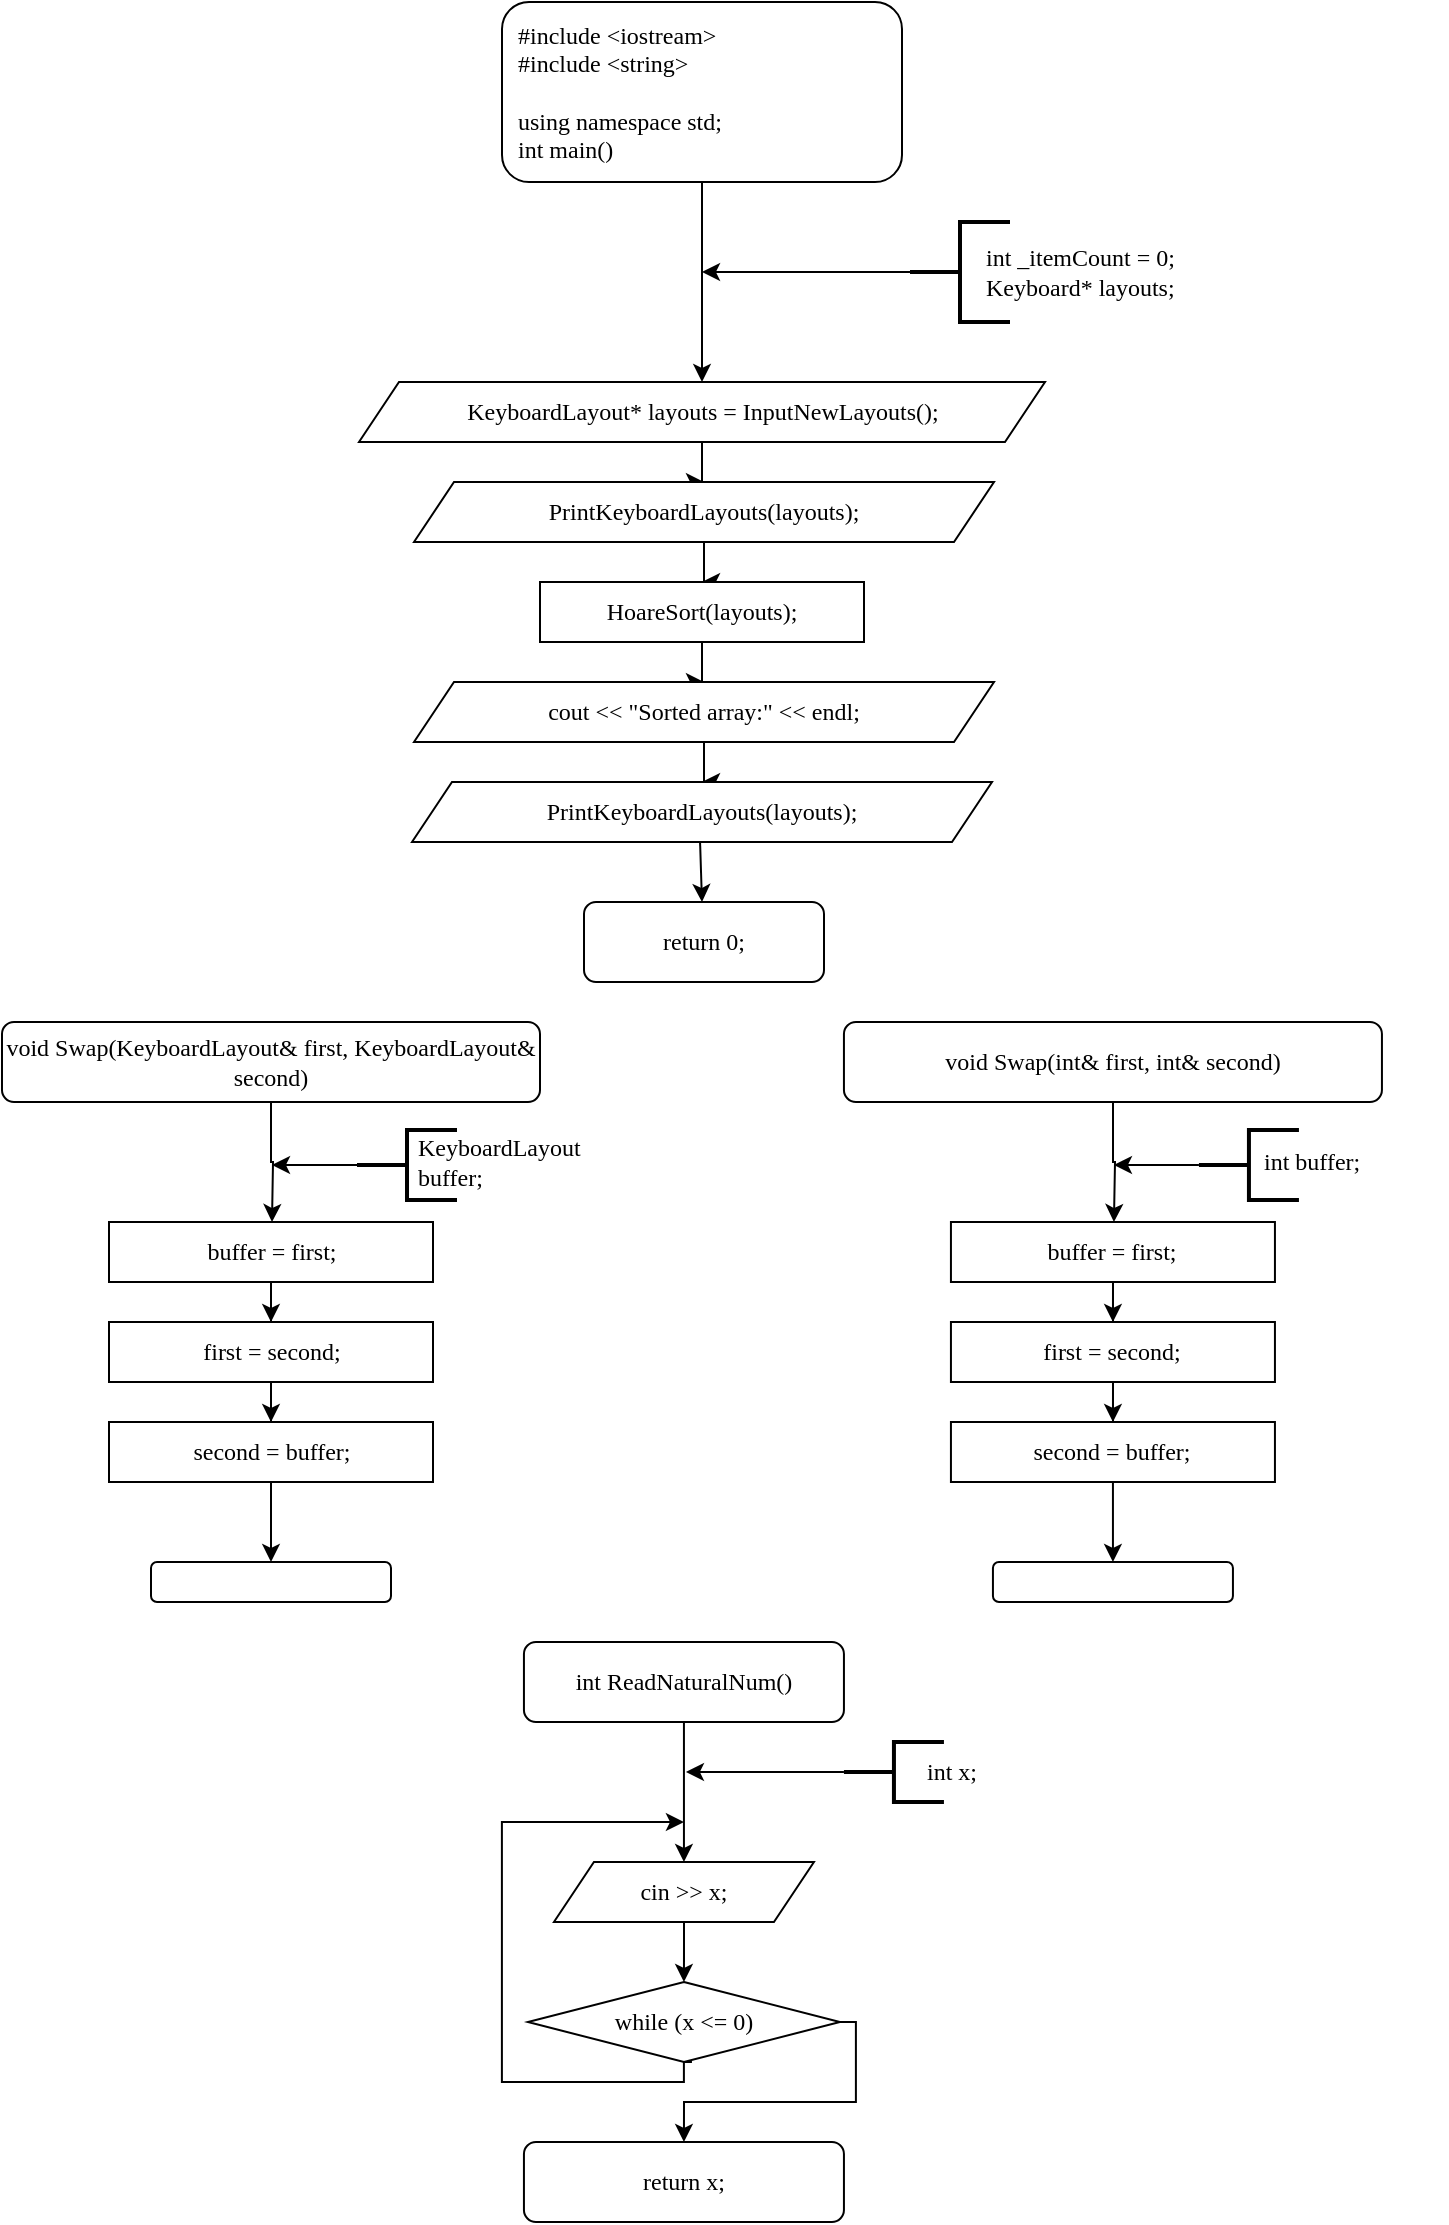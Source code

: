 <mxfile version="14.4.2" type="device"><diagram id="0QS-pEgFSgNulXyGRe4E" name="Страница 1"><mxGraphModel dx="1673" dy="979" grid="1" gridSize="10" guides="1" tooltips="1" connect="1" arrows="1" fold="1" page="1" pageScale="1" pageWidth="827" pageHeight="1169" math="0" shadow="0"><root><mxCell id="0"/><mxCell id="1" parent="0"/><mxCell id="Q2Lda1RXjKMyTTITvF6j-14" style="edgeStyle=orthogonalEdgeStyle;rounded=0;orthogonalLoop=1;jettySize=auto;html=1;entryX=0.5;entryY=0;entryDx=0;entryDy=0;" edge="1" parent="1" source="Q2Lda1RXjKMyTTITvF6j-1" target="Q2Lda1RXjKMyTTITvF6j-18"><mxGeometry relative="1" as="geometry"><mxPoint x="414" y="240" as="targetPoint"/></mxGeometry></mxCell><mxCell id="Q2Lda1RXjKMyTTITvF6j-1" value="&lt;div&gt;&amp;nbsp; #include &amp;lt;iostream&amp;gt;&lt;/div&gt;&lt;div&gt;&amp;nbsp; #include &amp;lt;string&amp;gt;&lt;/div&gt;&lt;div&gt;&lt;br&gt;&lt;/div&gt;&lt;div&gt;&amp;nbsp; using namespace std;&lt;/div&gt;&lt;div&gt;&amp;nbsp; int main()&lt;/div&gt;" style="rounded=1;whiteSpace=wrap;html=1;fontFamily=Consolas;align=left;" vertex="1" parent="1"><mxGeometry x="314" y="40" width="200" height="90" as="geometry"/></mxCell><mxCell id="Q2Lda1RXjKMyTTITvF6j-17" style="edgeStyle=orthogonalEdgeStyle;rounded=0;orthogonalLoop=1;jettySize=auto;html=1;fontFamily=Consolas;" edge="1" parent="1" source="Q2Lda1RXjKMyTTITvF6j-15"><mxGeometry relative="1" as="geometry"><mxPoint x="414" y="175" as="targetPoint"/></mxGeometry></mxCell><mxCell id="Q2Lda1RXjKMyTTITvF6j-15" value="" style="strokeWidth=2;html=1;shape=mxgraph.flowchart.annotation_2;align=left;labelPosition=right;pointerEvents=1;" vertex="1" parent="1"><mxGeometry x="518" y="150" width="50" height="50" as="geometry"/></mxCell><mxCell id="Q2Lda1RXjKMyTTITvF6j-16" value="&lt;div&gt;int _itemCount = 0;&lt;/div&gt;&lt;div&gt;Keyboard* layouts;&lt;/div&gt;" style="text;html=1;strokeColor=none;fillColor=none;align=left;verticalAlign=middle;whiteSpace=wrap;rounded=0;fontFamily=Consolas;" vertex="1" parent="1"><mxGeometry x="554" y="155" width="140" height="40" as="geometry"/></mxCell><mxCell id="Q2Lda1RXjKMyTTITvF6j-20" style="edgeStyle=orthogonalEdgeStyle;rounded=0;orthogonalLoop=1;jettySize=auto;html=1;entryX=0.5;entryY=0;entryDx=0;entryDy=0;fontFamily=Consolas;" edge="1" parent="1" source="Q2Lda1RXjKMyTTITvF6j-18" target="Q2Lda1RXjKMyTTITvF6j-19"><mxGeometry relative="1" as="geometry"/></mxCell><mxCell id="Q2Lda1RXjKMyTTITvF6j-18" value="KeyboardLayout* layouts = InputNewLayouts();" style="shape=parallelogram;perimeter=parallelogramPerimeter;whiteSpace=wrap;html=1;fixedSize=1;fontFamily=Consolas;" vertex="1" parent="1"><mxGeometry x="242.5" y="230" width="343" height="30" as="geometry"/></mxCell><mxCell id="Q2Lda1RXjKMyTTITvF6j-22" style="edgeStyle=orthogonalEdgeStyle;rounded=0;orthogonalLoop=1;jettySize=auto;html=1;entryX=0.5;entryY=0;entryDx=0;entryDy=0;fontFamily=Consolas;" edge="1" parent="1" source="Q2Lda1RXjKMyTTITvF6j-19" target="Q2Lda1RXjKMyTTITvF6j-21"><mxGeometry relative="1" as="geometry"/></mxCell><mxCell id="Q2Lda1RXjKMyTTITvF6j-19" value="PrintKeyboardLayouts(layouts);" style="shape=parallelogram;perimeter=parallelogramPerimeter;whiteSpace=wrap;html=1;fixedSize=1;fontFamily=Consolas;" vertex="1" parent="1"><mxGeometry x="270" y="280" width="290" height="30" as="geometry"/></mxCell><mxCell id="Q2Lda1RXjKMyTTITvF6j-24" style="edgeStyle=orthogonalEdgeStyle;rounded=0;orthogonalLoop=1;jettySize=auto;html=1;entryX=0.5;entryY=0;entryDx=0;entryDy=0;fontFamily=Consolas;" edge="1" parent="1" source="Q2Lda1RXjKMyTTITvF6j-21" target="Q2Lda1RXjKMyTTITvF6j-23"><mxGeometry relative="1" as="geometry"/></mxCell><mxCell id="Q2Lda1RXjKMyTTITvF6j-21" value="HoareSort(layouts);" style="rounded=0;whiteSpace=wrap;html=1;fontFamily=Consolas;align=center;" vertex="1" parent="1"><mxGeometry x="333" y="330" width="162" height="30" as="geometry"/></mxCell><mxCell id="Q2Lda1RXjKMyTTITvF6j-28" style="edgeStyle=orthogonalEdgeStyle;rounded=0;orthogonalLoop=1;jettySize=auto;html=1;entryX=0.5;entryY=0;entryDx=0;entryDy=0;fontFamily=Consolas;" edge="1" parent="1" source="Q2Lda1RXjKMyTTITvF6j-23" target="Q2Lda1RXjKMyTTITvF6j-26"><mxGeometry relative="1" as="geometry"/></mxCell><mxCell id="Q2Lda1RXjKMyTTITvF6j-23" value="cout &amp;lt;&amp;lt; &quot;Sorted array:&quot; &amp;lt;&amp;lt; endl;" style="shape=parallelogram;perimeter=parallelogramPerimeter;whiteSpace=wrap;html=1;fixedSize=1;fontFamily=Consolas;" vertex="1" parent="1"><mxGeometry x="270" y="380" width="290" height="30" as="geometry"/></mxCell><mxCell id="Q2Lda1RXjKMyTTITvF6j-30" style="edgeStyle=orthogonalEdgeStyle;rounded=0;orthogonalLoop=1;jettySize=auto;html=1;fontFamily=Consolas;" edge="1" parent="1"><mxGeometry relative="1" as="geometry"><mxPoint x="413.029" y="460" as="sourcePoint"/><mxPoint x="414" y="490" as="targetPoint"/></mxGeometry></mxCell><mxCell id="Q2Lda1RXjKMyTTITvF6j-26" value="PrintKeyboardLayouts(layouts);" style="shape=parallelogram;perimeter=parallelogramPerimeter;whiteSpace=wrap;html=1;fixedSize=1;fontFamily=Consolas;" vertex="1" parent="1"><mxGeometry x="269" y="430" width="290" height="30" as="geometry"/></mxCell><mxCell id="Q2Lda1RXjKMyTTITvF6j-29" value="return 0;" style="rounded=1;whiteSpace=wrap;html=1;fontFamily=Consolas;align=center;" vertex="1" parent="1"><mxGeometry x="355" y="490" width="120" height="40" as="geometry"/></mxCell><mxCell id="Q2Lda1RXjKMyTTITvF6j-33" style="edgeStyle=orthogonalEdgeStyle;rounded=0;orthogonalLoop=1;jettySize=auto;html=1;fontFamily=Consolas;" edge="1" parent="1" source="Q2Lda1RXjKMyTTITvF6j-32"><mxGeometry relative="1" as="geometry"><mxPoint x="199" y="650" as="targetPoint"/></mxGeometry></mxCell><mxCell id="Q2Lda1RXjKMyTTITvF6j-32" value="void Swap(KeyboardLayout&amp;amp; first, KeyboardLayout&amp;amp; second)" style="rounded=1;whiteSpace=wrap;html=1;fontFamily=Consolas;" vertex="1" parent="1"><mxGeometry x="64" y="550" width="269" height="40" as="geometry"/></mxCell><mxCell id="Q2Lda1RXjKMyTTITvF6j-36" style="edgeStyle=orthogonalEdgeStyle;rounded=0;orthogonalLoop=1;jettySize=auto;html=1;fontFamily=Consolas;" edge="1" parent="1" source="Q2Lda1RXjKMyTTITvF6j-34"><mxGeometry relative="1" as="geometry"><mxPoint x="199" y="621.5" as="targetPoint"/></mxGeometry></mxCell><mxCell id="Q2Lda1RXjKMyTTITvF6j-34" value="" style="strokeWidth=2;html=1;shape=mxgraph.flowchart.annotation_2;align=left;labelPosition=right;pointerEvents=1;" vertex="1" parent="1"><mxGeometry x="241.5" y="604" width="50" height="35" as="geometry"/></mxCell><mxCell id="Q2Lda1RXjKMyTTITvF6j-35" value="KeyboardLayout buffer;" style="text;html=1;strokeColor=none;fillColor=none;align=left;verticalAlign=middle;whiteSpace=wrap;rounded=0;fontFamily=Consolas;" vertex="1" parent="1"><mxGeometry x="269.5" y="600" width="96" height="40" as="geometry"/></mxCell><mxCell id="Q2Lda1RXjKMyTTITvF6j-43" style="edgeStyle=orthogonalEdgeStyle;rounded=0;orthogonalLoop=1;jettySize=auto;html=1;entryX=0.5;entryY=0;entryDx=0;entryDy=0;fontFamily=Consolas;" edge="1" parent="1" source="Q2Lda1RXjKMyTTITvF6j-39" target="Q2Lda1RXjKMyTTITvF6j-40"><mxGeometry relative="1" as="geometry"/></mxCell><mxCell id="Q2Lda1RXjKMyTTITvF6j-39" value="first = second;" style="rounded=0;whiteSpace=wrap;html=1;fontFamily=Consolas;align=center;" vertex="1" parent="1"><mxGeometry x="117.5" y="700" width="162" height="30" as="geometry"/></mxCell><mxCell id="Q2Lda1RXjKMyTTITvF6j-45" style="edgeStyle=orthogonalEdgeStyle;rounded=0;orthogonalLoop=1;jettySize=auto;html=1;entryX=0.5;entryY=0;entryDx=0;entryDy=0;fontFamily=Consolas;" edge="1" parent="1" source="Q2Lda1RXjKMyTTITvF6j-40" target="Q2Lda1RXjKMyTTITvF6j-44"><mxGeometry relative="1" as="geometry"/></mxCell><mxCell id="Q2Lda1RXjKMyTTITvF6j-40" value="second = buffer;" style="rounded=0;whiteSpace=wrap;html=1;fontFamily=Consolas;align=center;" vertex="1" parent="1"><mxGeometry x="117.5" y="750" width="162" height="30" as="geometry"/></mxCell><mxCell id="Q2Lda1RXjKMyTTITvF6j-42" style="edgeStyle=orthogonalEdgeStyle;rounded=0;orthogonalLoop=1;jettySize=auto;html=1;entryX=0.5;entryY=0;entryDx=0;entryDy=0;fontFamily=Consolas;" edge="1" parent="1" source="Q2Lda1RXjKMyTTITvF6j-41" target="Q2Lda1RXjKMyTTITvF6j-39"><mxGeometry relative="1" as="geometry"/></mxCell><mxCell id="Q2Lda1RXjKMyTTITvF6j-41" value="buffer = first;" style="rounded=0;whiteSpace=wrap;html=1;fontFamily=Consolas;align=center;" vertex="1" parent="1"><mxGeometry x="117.5" y="650" width="162" height="30" as="geometry"/></mxCell><mxCell id="Q2Lda1RXjKMyTTITvF6j-44" value="" style="rounded=1;whiteSpace=wrap;html=1;fontFamily=Consolas;align=center;" vertex="1" parent="1"><mxGeometry x="138.5" y="820" width="120" height="20" as="geometry"/></mxCell><mxCell id="Q2Lda1RXjKMyTTITvF6j-46" style="edgeStyle=orthogonalEdgeStyle;rounded=0;orthogonalLoop=1;jettySize=auto;html=1;fontFamily=Consolas;" edge="1" parent="1" source="Q2Lda1RXjKMyTTITvF6j-47"><mxGeometry relative="1" as="geometry"><mxPoint x="619.97" y="650" as="targetPoint"/></mxGeometry></mxCell><mxCell id="Q2Lda1RXjKMyTTITvF6j-47" value="void Swap(int&amp;amp; first, int&amp;amp; second)" style="rounded=1;whiteSpace=wrap;html=1;fontFamily=Consolas;" vertex="1" parent="1"><mxGeometry x="484.97" y="550" width="269" height="40" as="geometry"/></mxCell><mxCell id="Q2Lda1RXjKMyTTITvF6j-48" style="edgeStyle=orthogonalEdgeStyle;rounded=0;orthogonalLoop=1;jettySize=auto;html=1;fontFamily=Consolas;" edge="1" parent="1" source="Q2Lda1RXjKMyTTITvF6j-49"><mxGeometry relative="1" as="geometry"><mxPoint x="619.97" y="621.5" as="targetPoint"/></mxGeometry></mxCell><mxCell id="Q2Lda1RXjKMyTTITvF6j-49" value="" style="strokeWidth=2;html=1;shape=mxgraph.flowchart.annotation_2;align=left;labelPosition=right;pointerEvents=1;" vertex="1" parent="1"><mxGeometry x="662.47" y="604" width="50" height="35" as="geometry"/></mxCell><mxCell id="Q2Lda1RXjKMyTTITvF6j-50" value="&amp;nbsp;int buffer;" style="text;html=1;strokeColor=none;fillColor=none;align=left;verticalAlign=middle;whiteSpace=wrap;rounded=0;fontFamily=Consolas;" vertex="1" parent="1"><mxGeometry x="690.47" y="600" width="96" height="40" as="geometry"/></mxCell><mxCell id="Q2Lda1RXjKMyTTITvF6j-51" style="edgeStyle=orthogonalEdgeStyle;rounded=0;orthogonalLoop=1;jettySize=auto;html=1;entryX=0.5;entryY=0;entryDx=0;entryDy=0;fontFamily=Consolas;" edge="1" parent="1" source="Q2Lda1RXjKMyTTITvF6j-52" target="Q2Lda1RXjKMyTTITvF6j-54"><mxGeometry relative="1" as="geometry"/></mxCell><mxCell id="Q2Lda1RXjKMyTTITvF6j-52" value="first = second;" style="rounded=0;whiteSpace=wrap;html=1;fontFamily=Consolas;align=center;" vertex="1" parent="1"><mxGeometry x="538.47" y="700" width="162" height="30" as="geometry"/></mxCell><mxCell id="Q2Lda1RXjKMyTTITvF6j-53" style="edgeStyle=orthogonalEdgeStyle;rounded=0;orthogonalLoop=1;jettySize=auto;html=1;entryX=0.5;entryY=0;entryDx=0;entryDy=0;fontFamily=Consolas;" edge="1" parent="1" source="Q2Lda1RXjKMyTTITvF6j-54" target="Q2Lda1RXjKMyTTITvF6j-57"><mxGeometry relative="1" as="geometry"/></mxCell><mxCell id="Q2Lda1RXjKMyTTITvF6j-54" value="second = buffer;" style="rounded=0;whiteSpace=wrap;html=1;fontFamily=Consolas;align=center;" vertex="1" parent="1"><mxGeometry x="538.47" y="750" width="162" height="30" as="geometry"/></mxCell><mxCell id="Q2Lda1RXjKMyTTITvF6j-55" style="edgeStyle=orthogonalEdgeStyle;rounded=0;orthogonalLoop=1;jettySize=auto;html=1;entryX=0.5;entryY=0;entryDx=0;entryDy=0;fontFamily=Consolas;" edge="1" parent="1" source="Q2Lda1RXjKMyTTITvF6j-56" target="Q2Lda1RXjKMyTTITvF6j-52"><mxGeometry relative="1" as="geometry"/></mxCell><mxCell id="Q2Lda1RXjKMyTTITvF6j-56" value="buffer = first;" style="rounded=0;whiteSpace=wrap;html=1;fontFamily=Consolas;align=center;" vertex="1" parent="1"><mxGeometry x="538.47" y="650" width="162" height="30" as="geometry"/></mxCell><mxCell id="Q2Lda1RXjKMyTTITvF6j-57" value="" style="rounded=1;whiteSpace=wrap;html=1;fontFamily=Consolas;align=center;" vertex="1" parent="1"><mxGeometry x="559.47" y="820" width="120" height="20" as="geometry"/></mxCell><mxCell id="Q2Lda1RXjKMyTTITvF6j-58" style="edgeStyle=orthogonalEdgeStyle;rounded=0;orthogonalLoop=1;jettySize=auto;html=1;fontFamily=Consolas;entryX=0.5;entryY=0;entryDx=0;entryDy=0;" edge="1" parent="1" source="Q2Lda1RXjKMyTTITvF6j-59" target="Q2Lda1RXjKMyTTITvF6j-64"><mxGeometry relative="1" as="geometry"><mxPoint x="404.97" y="970" as="targetPoint"/></mxGeometry></mxCell><mxCell id="Q2Lda1RXjKMyTTITvF6j-59" value="int ReadNaturalNum()" style="rounded=1;whiteSpace=wrap;html=1;fontFamily=Consolas;" vertex="1" parent="1"><mxGeometry x="324.97" y="860" width="160" height="40" as="geometry"/></mxCell><mxCell id="Q2Lda1RXjKMyTTITvF6j-60" style="edgeStyle=orthogonalEdgeStyle;rounded=0;orthogonalLoop=1;jettySize=auto;html=1;fontFamily=Consolas;exitX=0;exitY=0.5;exitDx=0;exitDy=0;exitPerimeter=0;" edge="1" parent="1" source="Q2Lda1RXjKMyTTITvF6j-61"><mxGeometry relative="1" as="geometry"><mxPoint x="405.97" y="925" as="targetPoint"/><mxPoint x="479.97" y="925" as="sourcePoint"/></mxGeometry></mxCell><mxCell id="Q2Lda1RXjKMyTTITvF6j-61" value="" style="strokeWidth=2;html=1;shape=mxgraph.flowchart.annotation_2;align=left;labelPosition=right;pointerEvents=1;fontFamily=Consolas;" vertex="1" parent="1"><mxGeometry x="484.97" y="910" width="50" height="30" as="geometry"/></mxCell><mxCell id="Q2Lda1RXjKMyTTITvF6j-62" value="int x;" style="text;html=1;strokeColor=none;fillColor=none;align=center;verticalAlign=middle;whiteSpace=wrap;rounded=0;fontFamily=Consolas;" vertex="1" parent="1"><mxGeometry x="509.47" y="915" width="60" height="20" as="geometry"/></mxCell><mxCell id="Q2Lda1RXjKMyTTITvF6j-63" style="edgeStyle=orthogonalEdgeStyle;rounded=0;orthogonalLoop=1;jettySize=auto;html=1;entryX=0.5;entryY=0;entryDx=0;entryDy=0;fontFamily=Consolas;" edge="1" parent="1" source="Q2Lda1RXjKMyTTITvF6j-64" target="Q2Lda1RXjKMyTTITvF6j-67"><mxGeometry relative="1" as="geometry"/></mxCell><mxCell id="Q2Lda1RXjKMyTTITvF6j-64" value="cin &amp;gt;&amp;gt; x;" style="shape=parallelogram;perimeter=parallelogramPerimeter;whiteSpace=wrap;html=1;fixedSize=1;fontFamily=Consolas;" vertex="1" parent="1"><mxGeometry x="339.97" y="970" width="130" height="30" as="geometry"/></mxCell><mxCell id="Q2Lda1RXjKMyTTITvF6j-65" style="edgeStyle=orthogonalEdgeStyle;rounded=0;orthogonalLoop=1;jettySize=auto;html=1;fontFamily=Consolas;" edge="1" parent="1"><mxGeometry relative="1" as="geometry"><mxPoint x="404.97" y="950" as="targetPoint"/><mxPoint x="408.97" y="1070" as="sourcePoint"/><Array as="points"><mxPoint x="404.97" y="1070"/><mxPoint x="404.97" y="1080"/><mxPoint x="313.97" y="1080"/><mxPoint x="313.97" y="950"/></Array></mxGeometry></mxCell><mxCell id="Q2Lda1RXjKMyTTITvF6j-66" style="edgeStyle=orthogonalEdgeStyle;rounded=0;orthogonalLoop=1;jettySize=auto;html=1;fontFamily=Consolas;" edge="1" parent="1" source="Q2Lda1RXjKMyTTITvF6j-67"><mxGeometry relative="1" as="geometry"><mxPoint x="404.97" y="1110" as="targetPoint"/><Array as="points"><mxPoint x="490.97" y="1050"/><mxPoint x="490.97" y="1090"/><mxPoint x="404.97" y="1090"/></Array></mxGeometry></mxCell><mxCell id="Q2Lda1RXjKMyTTITvF6j-67" value="while (x &amp;lt;= 0)" style="rhombus;whiteSpace=wrap;html=1;fontFamily=Consolas;" vertex="1" parent="1"><mxGeometry x="326.97" y="1030" width="156" height="40" as="geometry"/></mxCell><mxCell id="Q2Lda1RXjKMyTTITvF6j-68" value="return x;" style="rounded=1;whiteSpace=wrap;html=1;fontFamily=Consolas;" vertex="1" parent="1"><mxGeometry x="324.97" y="1110" width="160" height="40" as="geometry"/></mxCell></root></mxGraphModel></diagram></mxfile>